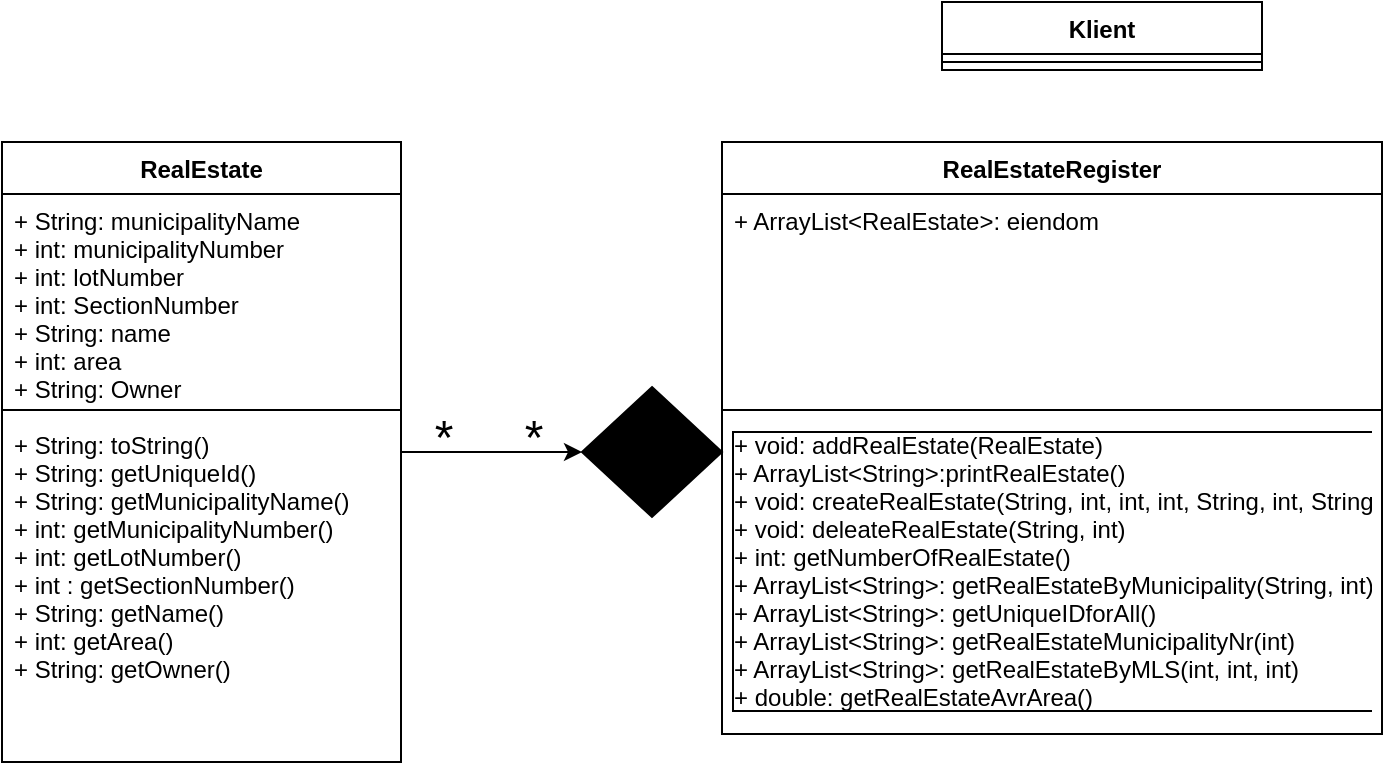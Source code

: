 <mxfile>
    <diagram id="B9D4WIkf_62G6JrG75vi" name="Page-1">
        <mxGraphModel dx="766" dy="1742" grid="1" gridSize="10" guides="1" tooltips="1" connect="1" arrows="1" fold="1" page="1" pageScale="1" pageWidth="827" pageHeight="1169" math="0" shadow="0">
            <root>
                <mxCell id="0"/>
                <mxCell id="1" parent="0"/>
                <mxCell id="27" style="edgeStyle=none;html=1;" parent="1" source="11" edge="1">
                    <mxGeometry relative="1" as="geometry">
                        <mxPoint x="330" y="195" as="targetPoint"/>
                    </mxGeometry>
                </mxCell>
                <mxCell id="11" value="RealEstate" style="swimlane;fontStyle=1;align=center;verticalAlign=top;childLayout=stackLayout;horizontal=1;startSize=26;horizontalStack=0;resizeParent=1;resizeParentMax=0;resizeLast=0;collapsible=1;marginBottom=0;" parent="1" vertex="1">
                    <mxGeometry x="40" y="40" width="199.5" height="310" as="geometry"/>
                </mxCell>
                <mxCell id="12" value="+ String: municipalityName&#10;+ int: municipalityNumber&#10;+ int: lotNumber&#10;+ int: SectionNumber&#10;+ String: name&#10;+ int: area&#10;+ String: Owner" style="text;strokeColor=none;fillColor=none;align=left;verticalAlign=top;spacingLeft=4;spacingRight=4;overflow=hidden;rotatable=0;points=[[0,0.5],[1,0.5]];portConstraint=eastwest;" parent="11" vertex="1">
                    <mxGeometry y="26" width="199.5" height="104" as="geometry"/>
                </mxCell>
                <mxCell id="13" value="" style="line;strokeWidth=1;fillColor=none;align=left;verticalAlign=middle;spacingTop=-1;spacingLeft=3;spacingRight=3;rotatable=0;labelPosition=right;points=[];portConstraint=eastwest;" parent="11" vertex="1">
                    <mxGeometry y="130" width="199.5" height="8" as="geometry"/>
                </mxCell>
                <mxCell id="14" value="+ String: toString()&#10;+ String: getUniqueId()&#10;+ String: getMunicipalityName()&#10;+ int: getMunicipalityNumber()&#10;+ int: getLotNumber()&#10;+ int : getSectionNumber()&#10;+ String: getName()&#10;+ int: getArea()&#10;+ String: getOwner()&#10;&#10;&#10;&#10;&#10;" style="text;strokeColor=none;fillColor=none;align=left;verticalAlign=top;spacingLeft=4;spacingRight=4;overflow=hidden;rotatable=0;points=[[0,0.5],[1,0.5]];portConstraint=eastwest;" parent="11" vertex="1">
                    <mxGeometry y="138" width="199.5" height="172" as="geometry"/>
                </mxCell>
                <mxCell id="19" value="RealEstateRegister" style="swimlane;fontStyle=1;align=center;verticalAlign=top;childLayout=stackLayout;horizontal=1;startSize=26;horizontalStack=0;resizeParent=1;resizeParentMax=0;resizeLast=0;collapsible=1;marginBottom=0;" parent="1" vertex="1">
                    <mxGeometry x="400" y="40" width="330" height="296" as="geometry"/>
                </mxCell>
                <mxCell id="20" value="+ ArrayList&lt;RealEstate&gt;: eiendom&#10;" style="text;strokeColor=none;fillColor=none;align=left;verticalAlign=top;spacingLeft=4;spacingRight=4;overflow=hidden;rotatable=0;points=[[0,0.5],[1,0.5]];portConstraint=eastwest;" parent="19" vertex="1">
                    <mxGeometry y="26" width="330" height="104" as="geometry"/>
                </mxCell>
                <mxCell id="21" value="" style="line;strokeWidth=1;fillColor=none;align=left;verticalAlign=middle;spacingTop=-1;spacingLeft=3;spacingRight=3;rotatable=0;labelPosition=right;points=[];portConstraint=eastwest;" parent="19" vertex="1">
                    <mxGeometry y="130" width="330" height="8" as="geometry"/>
                </mxCell>
                <mxCell id="22" value="+ void: addRealEstate(RealEstate)&#10;+ ArrayList&lt;String&gt;:printRealEstate()&#10;+ void: createRealEstate(String, int, int, int, String, int, String)&#10;+ void: deleateRealEstate(String, int)&#10;+ int: getNumberOfRealEstate()&#10;+ ArrayList&lt;String&gt;: getRealEstateByMunicipality(String, int)&#10;+ ArrayList&lt;String&gt;: getUniqueIDforAll()&#10;+ ArrayList&lt;String&gt;: getRealEstateMunicipalityNr(int)&#10;+ ArrayList&lt;String&gt;: getRealEstateByMLS(int, int, int)&#10;+ double: getRealEstateAvrArea()&#10;" style="text;strokeColor=none;fillColor=none;align=left;verticalAlign=top;spacingLeft=4;spacingRight=4;overflow=hidden;rotatable=0;points=[[0,0.5],[1,0.5]];portConstraint=eastwest;labelBorderColor=default;" parent="19" vertex="1">
                    <mxGeometry y="138" width="330" height="158" as="geometry"/>
                </mxCell>
                <mxCell id="23" value="Klient" style="swimlane;fontStyle=1;align=center;verticalAlign=top;childLayout=stackLayout;horizontal=1;startSize=26;horizontalStack=0;resizeParent=1;resizeParentMax=0;resizeLast=0;collapsible=1;marginBottom=0;" parent="1" vertex="1">
                    <mxGeometry x="510" y="-30" width="160" height="34" as="geometry"/>
                </mxCell>
                <mxCell id="25" value="" style="line;strokeWidth=1;fillColor=none;align=left;verticalAlign=middle;spacingTop=-1;spacingLeft=3;spacingRight=3;rotatable=0;labelPosition=right;points=[];portConstraint=eastwest;" parent="23" vertex="1">
                    <mxGeometry y="26" width="160" height="8" as="geometry"/>
                </mxCell>
                <mxCell id="28" value="&lt;font style=&quot;font-size: 24px&quot;&gt;*&lt;/font&gt;" style="text;html=1;strokeColor=none;fillColor=none;align=center;verticalAlign=middle;whiteSpace=wrap;rounded=0;" parent="1" vertex="1">
                    <mxGeometry x="230.5" y="173" width="60" height="30" as="geometry"/>
                </mxCell>
                <mxCell id="31" value="&lt;font style=&quot;font-size: 24px&quot;&gt;*&lt;/font&gt;" style="text;html=1;strokeColor=none;fillColor=none;align=center;verticalAlign=middle;whiteSpace=wrap;rounded=0;" parent="1" vertex="1">
                    <mxGeometry x="290.5" y="173" width="29.5" height="30" as="geometry"/>
                </mxCell>
                <mxCell id="35" value="" style="rhombus;whiteSpace=wrap;html=1;fillColor=#000000;" vertex="1" parent="1">
                    <mxGeometry x="330" y="162.5" width="70" height="65" as="geometry"/>
                </mxCell>
            </root>
        </mxGraphModel>
    </diagram>
</mxfile>